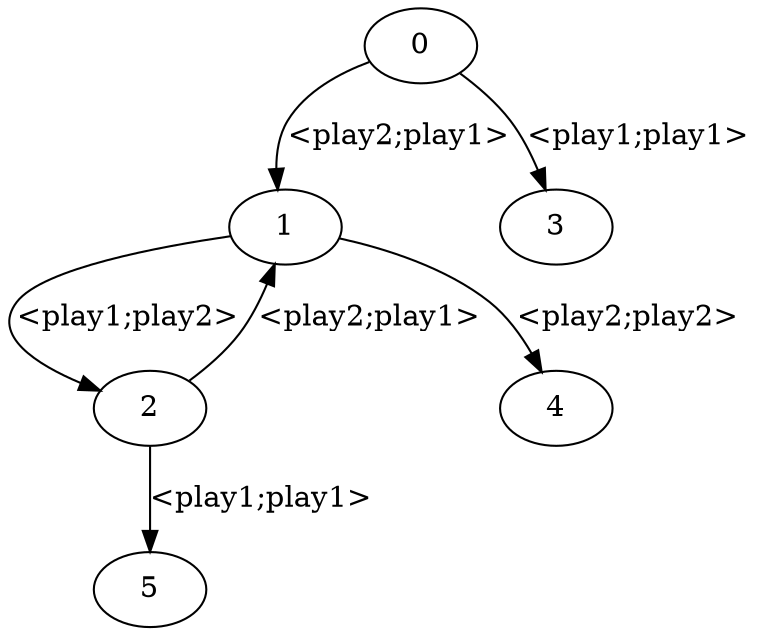 digraph witness5 {
 0 [label="0",shape=ellipse]
 1 [label="1",shape=ellipse]
 2 [label="2",shape=ellipse]
 3 [label="3",shape=ellipse]
 4 [label="4",shape=ellipse]
 5 [label="5",shape=ellipse]
    0 -> 1[label="<play2;play1>"]
    1 -> 2[label="<play1;play2>"]
    2 -> 1[label="<play2;play1>"]
    0 -> 3[label="<play1;play1>"]
    1 -> 4[label="<play2;play2>"]
    2 -> 5[label="<play1;play1>"]
}

